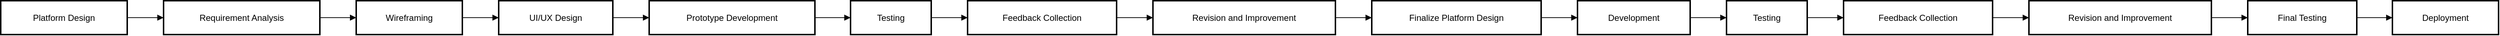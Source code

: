 <mxfile version="25.0.3">
  <diagram name="Page-1" id="dWUJdeGK1EYH1Q_gn_xM">
    <mxGraphModel>
      <root>
        <mxCell id="0" />
        <mxCell id="1" parent="0" />
        <mxCell id="2" value="Platform Design" style="whiteSpace=wrap;strokeWidth=2;" vertex="1" parent="1">
          <mxGeometry x="8" y="8" width="174" height="47" as="geometry" />
        </mxCell>
        <mxCell id="3" value="Requirement Analysis" style="whiteSpace=wrap;strokeWidth=2;" vertex="1" parent="1">
          <mxGeometry x="232" y="8" width="215" height="47" as="geometry" />
        </mxCell>
        <mxCell id="4" value="Wireframing" style="whiteSpace=wrap;strokeWidth=2;" vertex="1" parent="1">
          <mxGeometry x="497" y="8" width="146" height="47" as="geometry" />
        </mxCell>
        <mxCell id="5" value="UI/UX Design" style="whiteSpace=wrap;strokeWidth=2;" vertex="1" parent="1">
          <mxGeometry x="693" y="8" width="157" height="47" as="geometry" />
        </mxCell>
        <mxCell id="6" value="Prototype Development" style="whiteSpace=wrap;strokeWidth=2;" vertex="1" parent="1">
          <mxGeometry x="900" y="8" width="228" height="47" as="geometry" />
        </mxCell>
        <mxCell id="7" value="Testing" style="whiteSpace=wrap;strokeWidth=2;" vertex="1" parent="1">
          <mxGeometry x="1177" y="8" width="111" height="47" as="geometry" />
        </mxCell>
        <mxCell id="8" value="Feedback Collection" style="whiteSpace=wrap;strokeWidth=2;" vertex="1" parent="1">
          <mxGeometry x="1338" y="8" width="205" height="47" as="geometry" />
        </mxCell>
        <mxCell id="9" value="Revision and Improvement" style="whiteSpace=wrap;strokeWidth=2;" vertex="1" parent="1">
          <mxGeometry x="1593" y="8" width="251" height="47" as="geometry" />
        </mxCell>
        <mxCell id="10" value="Finalize Platform Design" style="whiteSpace=wrap;strokeWidth=2;" vertex="1" parent="1">
          <mxGeometry x="1894" y="8" width="233" height="47" as="geometry" />
        </mxCell>
        <mxCell id="11" value="Development" style="whiteSpace=wrap;strokeWidth=2;" vertex="1" parent="1">
          <mxGeometry x="2177" y="8" width="155" height="47" as="geometry" />
        </mxCell>
        <mxCell id="12" value="Testing" style="whiteSpace=wrap;strokeWidth=2;" vertex="1" parent="1">
          <mxGeometry x="2382" y="8" width="111" height="47" as="geometry" />
        </mxCell>
        <mxCell id="13" value="Feedback Collection" style="whiteSpace=wrap;strokeWidth=2;" vertex="1" parent="1">
          <mxGeometry x="2543" y="8" width="205" height="47" as="geometry" />
        </mxCell>
        <mxCell id="14" value="Revision and Improvement" style="whiteSpace=wrap;strokeWidth=2;" vertex="1" parent="1">
          <mxGeometry x="2798" y="8" width="251" height="47" as="geometry" />
        </mxCell>
        <mxCell id="15" value="Final Testing" style="whiteSpace=wrap;strokeWidth=2;" vertex="1" parent="1">
          <mxGeometry x="3099" y="8" width="150" height="47" as="geometry" />
        </mxCell>
        <mxCell id="16" value="Deployment" style="whiteSpace=wrap;strokeWidth=2;" vertex="1" parent="1">
          <mxGeometry x="3298" y="8" width="146" height="47" as="geometry" />
        </mxCell>
        <mxCell id="17" value="" style="curved=1;startArrow=none;endArrow=block;exitX=1;exitY=0.5;entryX=0;entryY=0.5;" edge="1" parent="1" source="2" target="3">
          <mxGeometry relative="1" as="geometry">
            <Array as="points" />
          </mxGeometry>
        </mxCell>
        <mxCell id="18" value="" style="curved=1;startArrow=none;endArrow=block;exitX=1;exitY=0.5;entryX=0;entryY=0.5;" edge="1" parent="1" source="3" target="4">
          <mxGeometry relative="1" as="geometry">
            <Array as="points" />
          </mxGeometry>
        </mxCell>
        <mxCell id="19" value="" style="curved=1;startArrow=none;endArrow=block;exitX=1;exitY=0.5;entryX=0;entryY=0.5;" edge="1" parent="1" source="4" target="5">
          <mxGeometry relative="1" as="geometry">
            <Array as="points" />
          </mxGeometry>
        </mxCell>
        <mxCell id="20" value="" style="curved=1;startArrow=none;endArrow=block;exitX=1;exitY=0.5;entryX=0;entryY=0.5;" edge="1" parent="1" source="5" target="6">
          <mxGeometry relative="1" as="geometry">
            <Array as="points" />
          </mxGeometry>
        </mxCell>
        <mxCell id="21" value="" style="curved=1;startArrow=none;endArrow=block;exitX=1;exitY=0.5;entryX=0;entryY=0.5;" edge="1" parent="1" source="6" target="7">
          <mxGeometry relative="1" as="geometry">
            <Array as="points" />
          </mxGeometry>
        </mxCell>
        <mxCell id="22" value="" style="curved=1;startArrow=none;endArrow=block;exitX=1;exitY=0.5;entryX=0;entryY=0.5;" edge="1" parent="1" source="7" target="8">
          <mxGeometry relative="1" as="geometry">
            <Array as="points" />
          </mxGeometry>
        </mxCell>
        <mxCell id="23" value="" style="curved=1;startArrow=none;endArrow=block;exitX=1;exitY=0.5;entryX=0;entryY=0.5;" edge="1" parent="1" source="8" target="9">
          <mxGeometry relative="1" as="geometry">
            <Array as="points" />
          </mxGeometry>
        </mxCell>
        <mxCell id="24" value="" style="curved=1;startArrow=none;endArrow=block;exitX=1;exitY=0.5;entryX=0;entryY=0.5;" edge="1" parent="1" source="9" target="10">
          <mxGeometry relative="1" as="geometry">
            <Array as="points" />
          </mxGeometry>
        </mxCell>
        <mxCell id="25" value="" style="curved=1;startArrow=none;endArrow=block;exitX=1;exitY=0.5;entryX=0;entryY=0.5;" edge="1" parent="1" source="10" target="11">
          <mxGeometry relative="1" as="geometry">
            <Array as="points" />
          </mxGeometry>
        </mxCell>
        <mxCell id="26" value="" style="curved=1;startArrow=none;endArrow=block;exitX=1;exitY=0.5;entryX=0;entryY=0.5;" edge="1" parent="1" source="11" target="12">
          <mxGeometry relative="1" as="geometry">
            <Array as="points" />
          </mxGeometry>
        </mxCell>
        <mxCell id="27" value="" style="curved=1;startArrow=none;endArrow=block;exitX=1;exitY=0.5;entryX=0;entryY=0.5;" edge="1" parent="1" source="12" target="13">
          <mxGeometry relative="1" as="geometry">
            <Array as="points" />
          </mxGeometry>
        </mxCell>
        <mxCell id="28" value="" style="curved=1;startArrow=none;endArrow=block;exitX=1;exitY=0.5;entryX=0;entryY=0.5;" edge="1" parent="1" source="13" target="14">
          <mxGeometry relative="1" as="geometry">
            <Array as="points" />
          </mxGeometry>
        </mxCell>
        <mxCell id="29" value="" style="curved=1;startArrow=none;endArrow=block;exitX=1;exitY=0.5;entryX=0;entryY=0.5;" edge="1" parent="1" source="14" target="15">
          <mxGeometry relative="1" as="geometry">
            <Array as="points" />
          </mxGeometry>
        </mxCell>
        <mxCell id="30" value="" style="curved=1;startArrow=none;endArrow=block;exitX=1;exitY=0.5;entryX=0;entryY=0.5;" edge="1" parent="1" source="15" target="16">
          <mxGeometry relative="1" as="geometry">
            <Array as="points" />
          </mxGeometry>
        </mxCell>
      </root>
    </mxGraphModel>
  </diagram>
</mxfile>
